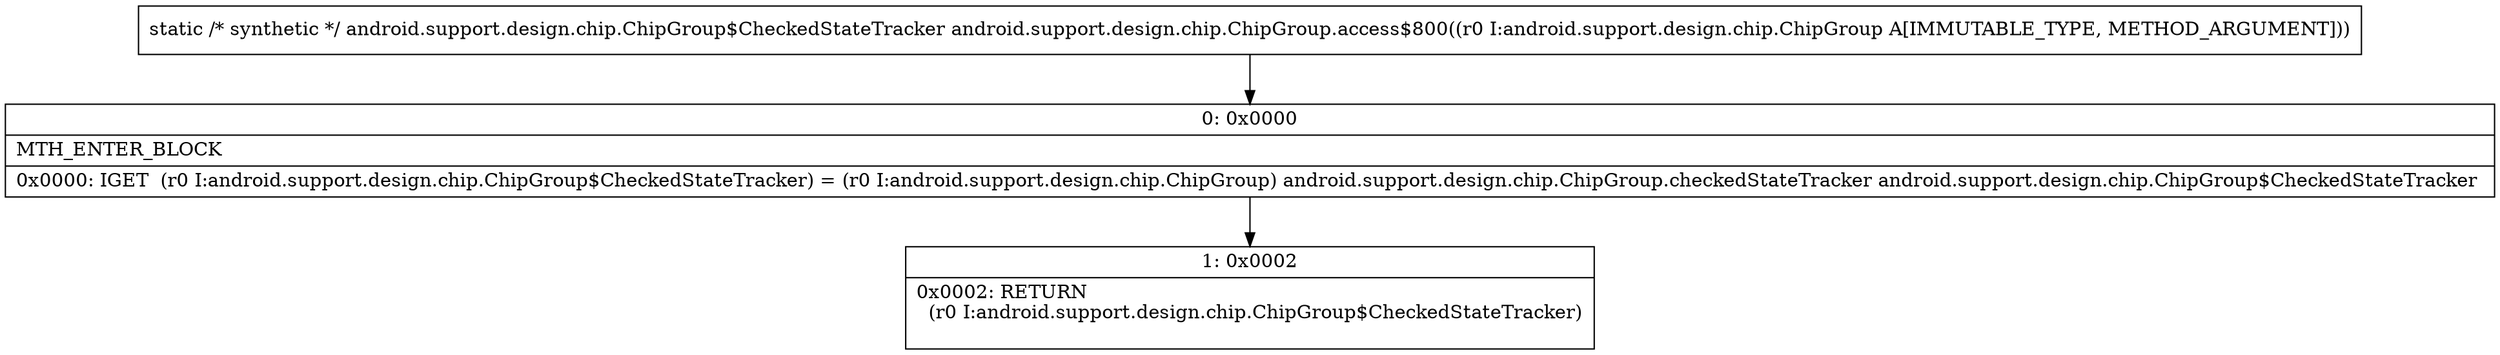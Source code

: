 digraph "CFG forandroid.support.design.chip.ChipGroup.access$800(Landroid\/support\/design\/chip\/ChipGroup;)Landroid\/support\/design\/chip\/ChipGroup$CheckedStateTracker;" {
Node_0 [shape=record,label="{0\:\ 0x0000|MTH_ENTER_BLOCK\l|0x0000: IGET  (r0 I:android.support.design.chip.ChipGroup$CheckedStateTracker) = (r0 I:android.support.design.chip.ChipGroup) android.support.design.chip.ChipGroup.checkedStateTracker android.support.design.chip.ChipGroup$CheckedStateTracker \l}"];
Node_1 [shape=record,label="{1\:\ 0x0002|0x0002: RETURN  \l  (r0 I:android.support.design.chip.ChipGroup$CheckedStateTracker)\l \l}"];
MethodNode[shape=record,label="{static \/* synthetic *\/ android.support.design.chip.ChipGroup$CheckedStateTracker android.support.design.chip.ChipGroup.access$800((r0 I:android.support.design.chip.ChipGroup A[IMMUTABLE_TYPE, METHOD_ARGUMENT])) }"];
MethodNode -> Node_0;
Node_0 -> Node_1;
}

